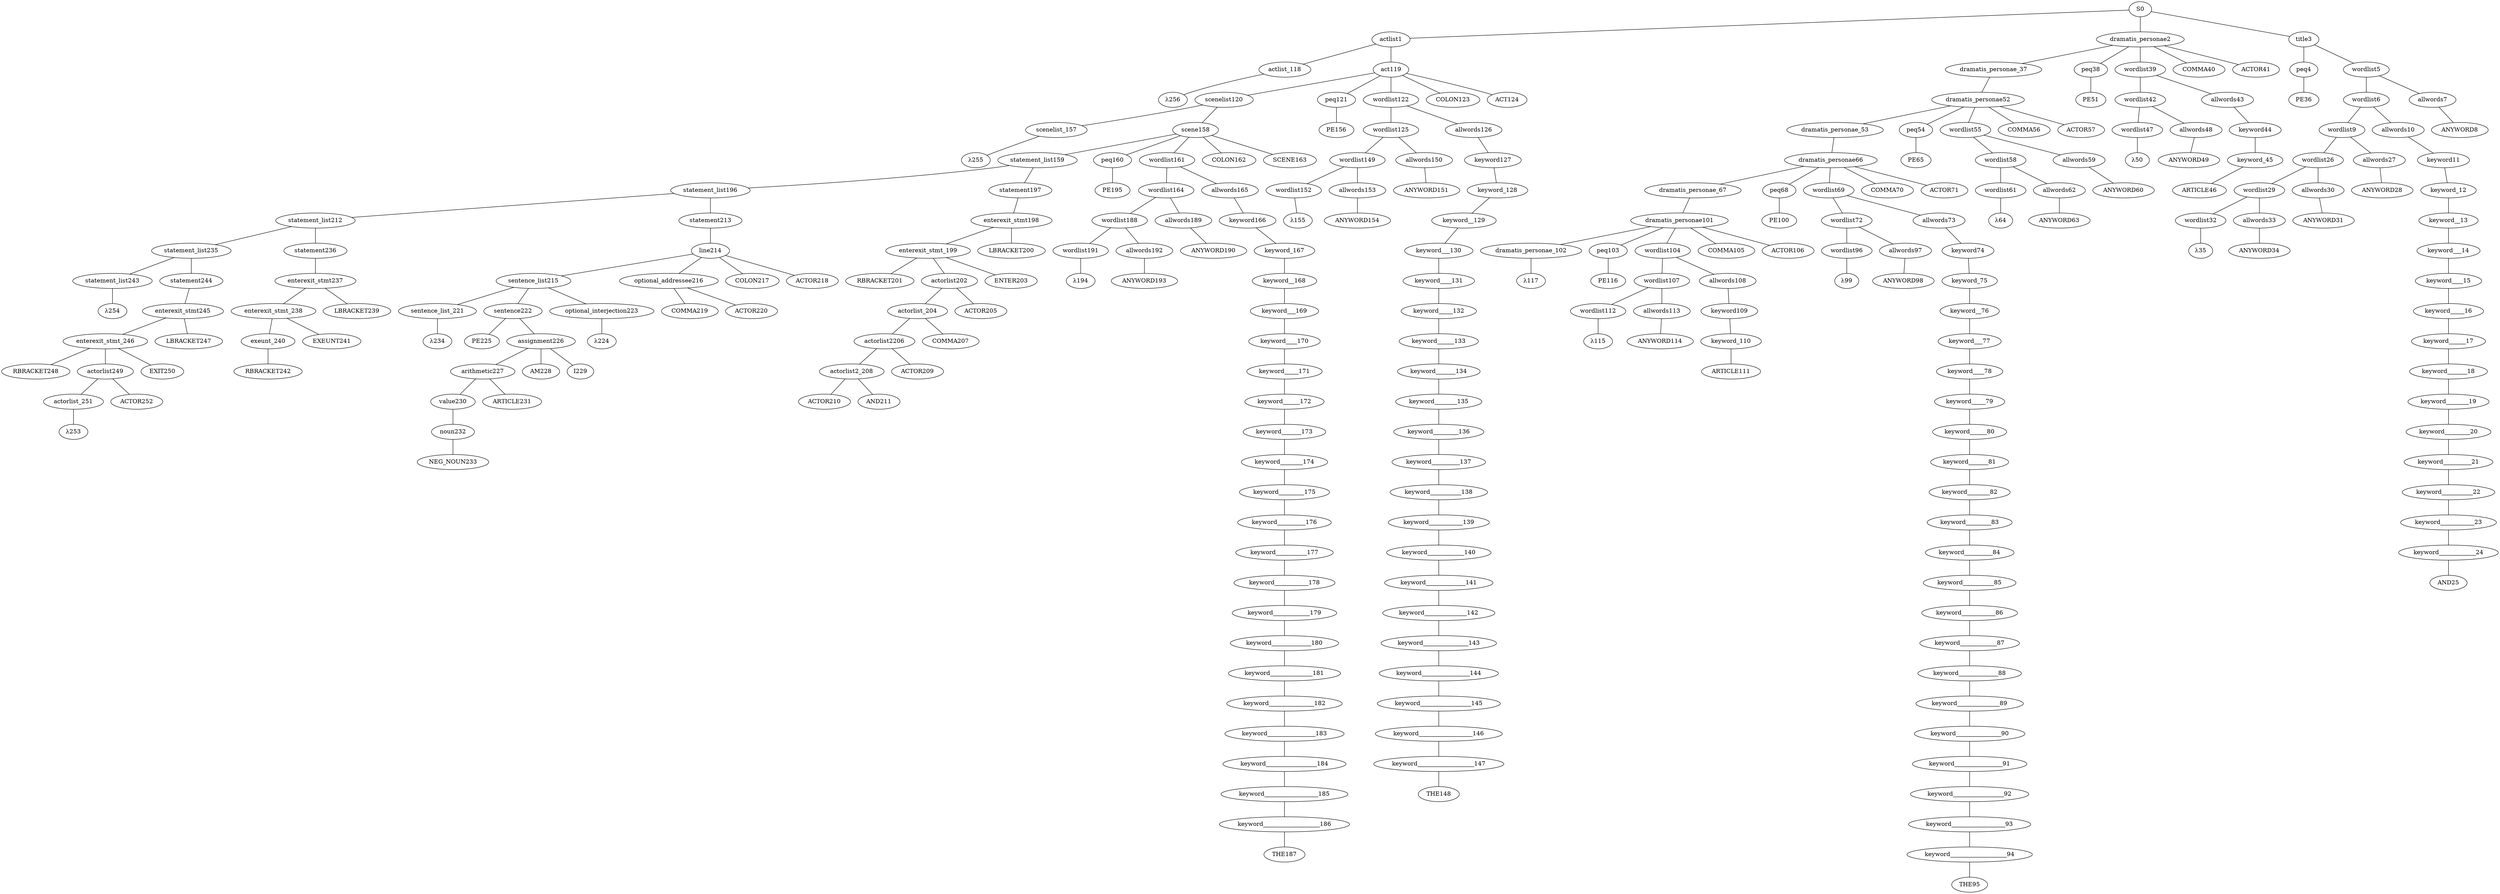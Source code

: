 strict graph {
	S0 -- actlist1
	S0 -- dramatis_personae2
	S0 -- title3

	title3 -- peq4
	title3 -- wordlist5

	wordlist5 -- wordlist6
	wordlist5 -- allwords7

	allwords7 -- ANYWORD8


	wordlist6 -- wordlist9
	wordlist6 -- allwords10

	allwords10 -- keyword11

	keyword11 -- keyword_12

	keyword_12 -- keyword__13

	keyword__13 -- keyword___14

	keyword___14 -- keyword____15

	keyword____15 -- keyword_____16

	keyword_____16 -- keyword______17

	keyword______17 -- keyword_______18

	keyword_______18 -- keyword________19

	keyword________19 -- keyword_________20

	keyword_________20 -- keyword__________21

	keyword__________21 -- keyword___________22

	keyword___________22 -- keyword____________23

	keyword____________23 -- keyword_____________24

	keyword_____________24 -- AND25


	wordlist9 -- wordlist26
	wordlist9 -- allwords27

	allwords27 -- ANYWORD28


	wordlist26 -- wordlist29
	wordlist26 -- allwords30

	allwords30 -- ANYWORD31


	wordlist29 -- wordlist32
	wordlist29 -- allwords33

	allwords33 -- ANYWORD34


	wordlist32 -- λ35

	peq4 -- PE36


	dramatis_personae2 -- dramatis_personae_37
	dramatis_personae2 -- peq38
	dramatis_personae2 -- wordlist39
	dramatis_personae2 -- COMMA40
	dramatis_personae2 -- ACTOR41



	wordlist39 -- wordlist42
	wordlist39 -- allwords43

	allwords43 -- keyword44

	keyword44 -- keyword_45

	keyword_45 -- ARTICLE46


	wordlist42 -- wordlist47
	wordlist42 -- allwords48

	allwords48 -- ANYWORD49


	wordlist47 -- λ50

	peq38 -- PE51


	dramatis_personae_37 -- dramatis_personae52

	dramatis_personae52 -- dramatis_personae_53
	dramatis_personae52 -- peq54
	dramatis_personae52 -- wordlist55
	dramatis_personae52 -- COMMA56
	dramatis_personae52 -- ACTOR57



	wordlist55 -- wordlist58
	wordlist55 -- allwords59

	allwords59 -- ANYWORD60


	wordlist58 -- wordlist61
	wordlist58 -- allwords62

	allwords62 -- ANYWORD63


	wordlist61 -- λ64

	peq54 -- PE65


	dramatis_personae_53 -- dramatis_personae66

	dramatis_personae66 -- dramatis_personae_67
	dramatis_personae66 -- peq68
	dramatis_personae66 -- wordlist69
	dramatis_personae66 -- COMMA70
	dramatis_personae66 -- ACTOR71



	wordlist69 -- wordlist72
	wordlist69 -- allwords73

	allwords73 -- keyword74

	keyword74 -- keyword_75

	keyword_75 -- keyword__76

	keyword__76 -- keyword___77

	keyword___77 -- keyword____78

	keyword____78 -- keyword_____79

	keyword_____79 -- keyword______80

	keyword______80 -- keyword_______81

	keyword_______81 -- keyword________82

	keyword________82 -- keyword_________83

	keyword_________83 -- keyword__________84

	keyword__________84 -- keyword___________85

	keyword___________85 -- keyword____________86

	keyword____________86 -- keyword_____________87

	keyword_____________87 -- keyword______________88

	keyword______________88 -- keyword_______________89

	keyword_______________89 -- keyword________________90

	keyword________________90 -- keyword_________________91

	keyword_________________91 -- keyword__________________92

	keyword__________________92 -- keyword___________________93

	keyword___________________93 -- keyword____________________94

	keyword____________________94 -- THE95


	wordlist72 -- wordlist96
	wordlist72 -- allwords97

	allwords97 -- ANYWORD98


	wordlist96 -- λ99

	peq68 -- PE100


	dramatis_personae_67 -- dramatis_personae101

	dramatis_personae101 -- dramatis_personae_102
	dramatis_personae101 -- peq103
	dramatis_personae101 -- wordlist104
	dramatis_personae101 -- COMMA105
	dramatis_personae101 -- ACTOR106



	wordlist104 -- wordlist107
	wordlist104 -- allwords108

	allwords108 -- keyword109

	keyword109 -- keyword_110

	keyword_110 -- ARTICLE111


	wordlist107 -- wordlist112
	wordlist107 -- allwords113

	allwords113 -- ANYWORD114


	wordlist112 -- λ115

	peq103 -- PE116


	dramatis_personae_102 -- λ117

	actlist1 -- actlist_118
	actlist1 -- act119

	act119 -- scenelist120
	act119 -- peq121
	act119 -- wordlist122
	act119 -- COLON123
	act119 -- ACT124



	wordlist122 -- wordlist125
	wordlist122 -- allwords126

	allwords126 -- keyword127

	keyword127 -- keyword_128

	keyword_128 -- keyword__129

	keyword__129 -- keyword___130

	keyword___130 -- keyword____131

	keyword____131 -- keyword_____132

	keyword_____132 -- keyword______133

	keyword______133 -- keyword_______134

	keyword_______134 -- keyword________135

	keyword________135 -- keyword_________136

	keyword_________136 -- keyword__________137

	keyword__________137 -- keyword___________138

	keyword___________138 -- keyword____________139

	keyword____________139 -- keyword_____________140

	keyword_____________140 -- keyword______________141

	keyword______________141 -- keyword_______________142

	keyword_______________142 -- keyword________________143

	keyword________________143 -- keyword_________________144

	keyword_________________144 -- keyword__________________145

	keyword__________________145 -- keyword___________________146

	keyword___________________146 -- keyword____________________147

	keyword____________________147 -- THE148


	wordlist125 -- wordlist149
	wordlist125 -- allwords150

	allwords150 -- ANYWORD151


	wordlist149 -- wordlist152
	wordlist149 -- allwords153

	allwords153 -- ANYWORD154


	wordlist152 -- λ155

	peq121 -- PE156


	scenelist120 -- scenelist_157
	scenelist120 -- scene158

	scene158 -- statement_list159
	scene158 -- peq160
	scene158 -- wordlist161
	scene158 -- COLON162
	scene158 -- SCENE163



	wordlist161 -- wordlist164
	wordlist161 -- allwords165

	allwords165 -- keyword166

	keyword166 -- keyword_167

	keyword_167 -- keyword__168

	keyword__168 -- keyword___169

	keyword___169 -- keyword____170

	keyword____170 -- keyword_____171

	keyword_____171 -- keyword______172

	keyword______172 -- keyword_______173

	keyword_______173 -- keyword________174

	keyword________174 -- keyword_________175

	keyword_________175 -- keyword__________176

	keyword__________176 -- keyword___________177

	keyword___________177 -- keyword____________178

	keyword____________178 -- keyword_____________179

	keyword_____________179 -- keyword______________180

	keyword______________180 -- keyword_______________181

	keyword_______________181 -- keyword________________182

	keyword________________182 -- keyword_________________183

	keyword_________________183 -- keyword__________________184

	keyword__________________184 -- keyword___________________185

	keyword___________________185 -- keyword____________________186

	keyword____________________186 -- THE187


	wordlist164 -- wordlist188
	wordlist164 -- allwords189

	allwords189 -- ANYWORD190


	wordlist188 -- wordlist191
	wordlist188 -- allwords192

	allwords192 -- ANYWORD193


	wordlist191 -- λ194

	peq160 -- PE195


	statement_list159 -- statement_list196
	statement_list159 -- statement197

	statement197 -- enterexit_stmt198

	enterexit_stmt198 -- enterexit_stmt_199
	enterexit_stmt198 -- LBRACKET200


	enterexit_stmt_199 -- RBRACKET201
	enterexit_stmt_199 -- actorlist202
	enterexit_stmt_199 -- ENTER203


	actorlist202 -- actorlist_204
	actorlist202 -- ACTOR205


	actorlist_204 -- actorlist2206
	actorlist_204 -- COMMA207


	actorlist2206 -- actorlist2_208
	actorlist2206 -- ACTOR209


	actorlist2_208 -- ACTOR210
	actorlist2_208 -- AND211




	statement_list196 -- statement_list212
	statement_list196 -- statement213

	statement213 -- line214

	line214 -- sentence_list215
	line214 -- optional_addressee216
	line214 -- COLON217
	line214 -- ACTOR218



	optional_addressee216 -- COMMA219
	optional_addressee216 -- ACTOR220



	sentence_list215 -- sentence_list_221
	sentence_list215 -- sentence222
	sentence_list215 -- optional_interjection223

	optional_interjection223 -- λ224

	sentence222 -- PE225
	sentence222 -- assignment226

	assignment226 -- arithmetic227
	assignment226 -- AM228
	assignment226 -- I229



	arithmetic227 -- value230
	arithmetic227 -- ARTICLE231


	value230 -- noun232

	noun232 -- NEG_NOUN233



	sentence_list_221 -- λ234

	statement_list212 -- statement_list235
	statement_list212 -- statement236

	statement236 -- enterexit_stmt237

	enterexit_stmt237 -- enterexit_stmt_238
	enterexit_stmt237 -- LBRACKET239


	enterexit_stmt_238 -- exeunt_240
	enterexit_stmt_238 -- EXEUNT241


	exeunt_240 -- RBRACKET242


	statement_list235 -- statement_list243
	statement_list235 -- statement244

	statement244 -- enterexit_stmt245

	enterexit_stmt245 -- enterexit_stmt_246
	enterexit_stmt245 -- LBRACKET247


	enterexit_stmt_246 -- RBRACKET248
	enterexit_stmt_246 -- actorlist249
	enterexit_stmt_246 -- EXIT250


	actorlist249 -- actorlist_251
	actorlist249 -- ACTOR252


	actorlist_251 -- λ253


	statement_list243 -- λ254

	scenelist_157 -- λ255

	actlist_118 -- λ256


}